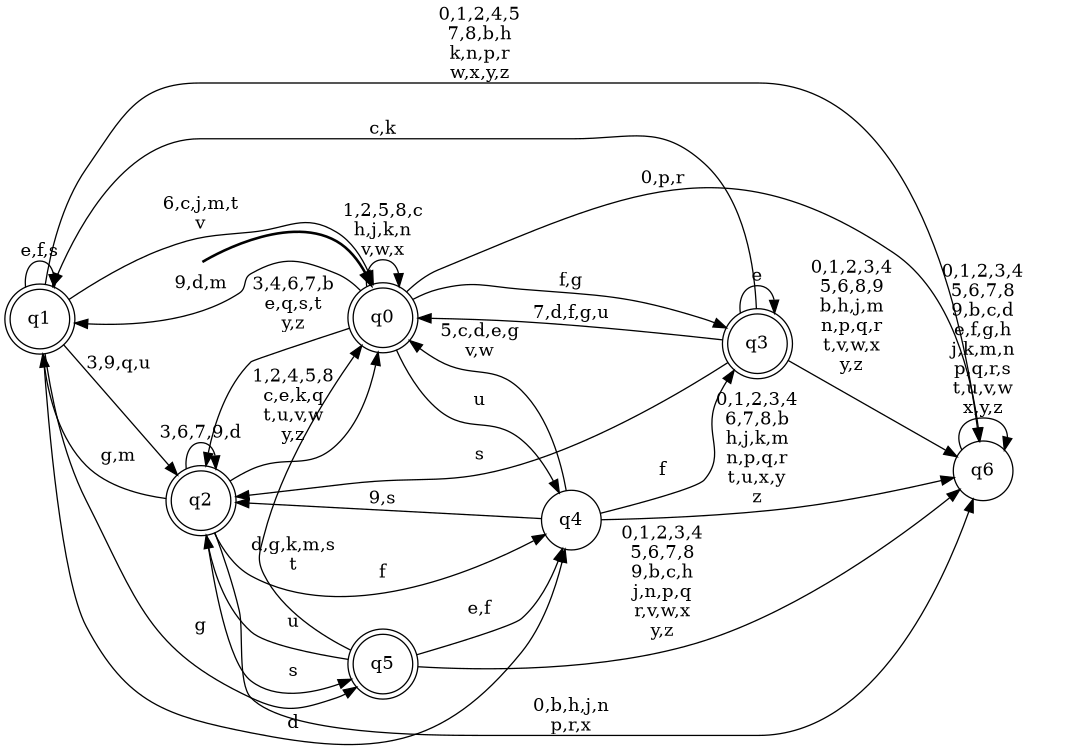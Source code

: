 digraph BlueStar {
__start0 [style = invis, shape = none, label = "", width = 0, height = 0];

rankdir=LR;
size="8,5";

s0 [style="rounded,filled", color="black", fillcolor="white" shape="doublecircle", label="q0"];
s1 [style="rounded,filled", color="black", fillcolor="white" shape="doublecircle", label="q1"];
s2 [style="rounded,filled", color="black", fillcolor="white" shape="doublecircle", label="q2"];
s3 [style="rounded,filled", color="black", fillcolor="white" shape="doublecircle", label="q3"];
s4 [style="filled", color="black", fillcolor="white" shape="circle", label="q4"];
s5 [style="rounded,filled", color="black", fillcolor="white" shape="doublecircle", label="q5"];
s6 [style="filled", color="black", fillcolor="white" shape="circle", label="q6"];
subgraph cluster_main { 
	graph [pad=".75", ranksep="0.15", nodesep="0.15"];
	 style=invis; 
	__start0 -> s0 [penwidth=2];
}
s0 -> s0 [label="1,2,5,8,c\nh,j,k,n\nv,w,x"];
s0 -> s1 [label="9,d,m"];
s0 -> s2 [label="3,4,6,7,b\ne,q,s,t\ny,z"];
s0 -> s3 [label="f,g"];
s0 -> s4 [label="u"];
s0 -> s6 [label="0,p,r"];
s1 -> s0 [label="6,c,j,m,t\nv"];
s1 -> s1 [label="e,f,s"];
s1 -> s2 [label="3,9,q,u"];
s1 -> s4 [label="d"];
s1 -> s5 [label="g"];
s1 -> s6 [label="0,1,2,4,5\n7,8,b,h\nk,n,p,r\nw,x,y,z"];
s2 -> s0 [label="1,2,4,5,8\nc,e,k,q\nt,u,v,w\ny,z"];
s2 -> s1 [label="g,m"];
s2 -> s2 [label="3,6,7,9,d"];
s2 -> s4 [label="f"];
s2 -> s5 [label="s"];
s2 -> s6 [label="0,b,h,j,n\np,r,x"];
s3 -> s0 [label="7,d,f,g,u"];
s3 -> s1 [label="c,k"];
s3 -> s2 [label="s"];
s3 -> s3 [label="e"];
s3 -> s6 [label="0,1,2,3,4\n5,6,8,9\nb,h,j,m\nn,p,q,r\nt,v,w,x\ny,z"];
s4 -> s0 [label="5,c,d,e,g\nv,w"];
s4 -> s2 [label="9,s"];
s4 -> s3 [label="f"];
s4 -> s6 [label="0,1,2,3,4\n6,7,8,b\nh,j,k,m\nn,p,q,r\nt,u,x,y\nz"];
s5 -> s0 [label="d,g,k,m,s\nt"];
s5 -> s2 [label="u"];
s5 -> s4 [label="e,f"];
s5 -> s6 [label="0,1,2,3,4\n5,6,7,8\n9,b,c,h\nj,n,p,q\nr,v,w,x\ny,z"];
s6 -> s6 [label="0,1,2,3,4\n5,6,7,8\n9,b,c,d\ne,f,g,h\nj,k,m,n\np,q,r,s\nt,u,v,w\nx,y,z"];

}
